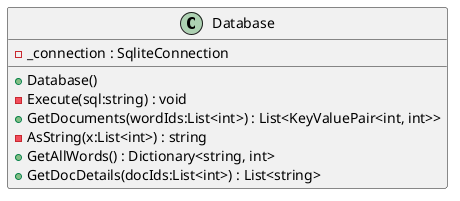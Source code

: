 @startuml
class Database {
    - _connection : SqliteConnection
    + Database()
    - Execute(sql:string) : void
    + GetDocuments(wordIds:List<int>) : List<KeyValuePair<int, int>>
    - AsString(x:List<int>) : string
    + GetAllWords() : Dictionary<string, int>
    + GetDocDetails(docIds:List<int>) : List<string>
}
@enduml
